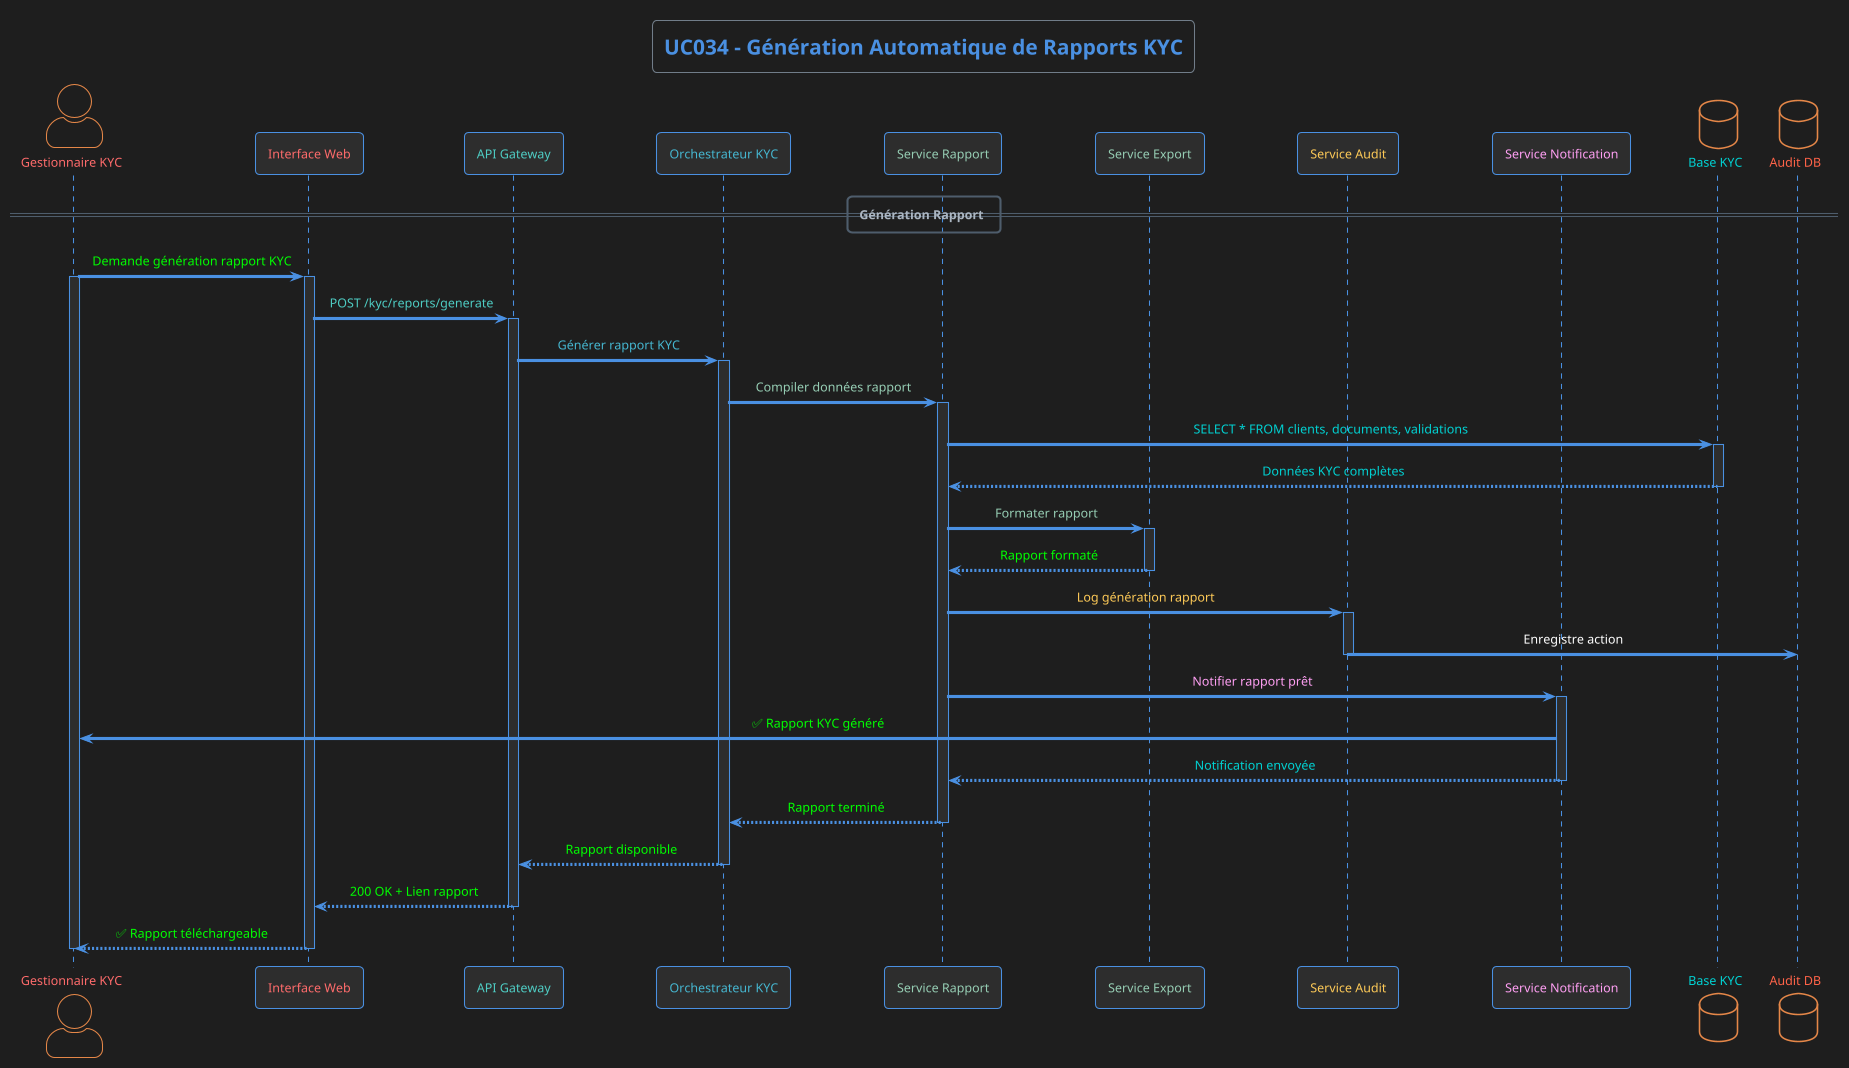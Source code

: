 @startuml UC034
!theme superhero-outline
skinparam backgroundColor #1e1e1e
skinparam actorStyle awesome
skinparam participant {
    BackgroundColor #2d2d2d
    BorderColor #4a90e2
    FontColor #ffffff
}
skinparam sequence {
    ArrowColor #4a90e2
    LifeLineBackgroundColor #2d2d2d
    LifeLineBorderColor #4a90e2
    MessageAlignment center
}

title <color:#4a90e2>UC034 - Génération Automatique de Rapports KYC</color>

actor "<color:#ff6b6b>Gestionnaire KYC</color>" as Gestionnaire
participant "<color:#ff6b6b>Interface Web</color>" as WebUI
participant "<color:#4ecdc4>API Gateway</color>" as Gateway
participant "<color:#45b7d1>Orchestrateur KYC</color>" as Orchestrator
participant "<color:#96ceb4>Service Rapport</color>" as ReportService
participant "<color:#96ceb4>Service Export</color>" as ExportService
participant "<color:#feca57>Service Audit</color>" as AuditService
participant "<color:#ff9ff3>Service Notification</color>" as NotificationService
database "<color:#00d2d3>Base KYC</color>" as KYCDB
database "<color:#ff6348>Audit DB</color>" as AuditDB

== Génération Rapport ==

Gestionnaire -> WebUI : <color:#00ff00>Demande génération rapport KYC</color>
activate Gestionnaire
activate WebUI
WebUI -> Gateway : <color:#4ecdc4>POST /kyc/reports/generate</color>
activate Gateway
Gateway -> Orchestrator : <color:#45b7d1>Générer rapport KYC</color>
activate Orchestrator

Orchestrator -> ReportService : <color:#96ceb4>Compiler données rapport</color>
activate ReportService
ReportService -> KYCDB : <color:#00d2d3>SELECT * FROM clients, documents, validations</color>
activate KYCDB
KYCDB --> ReportService : <color:#00d2d3>Données KYC complètes</color>
deactivate KYCDB

ReportService -> ExportService : <color:#96ceb4>Formater rapport</color>
activate ExportService
ExportService --> ReportService : <color:#00ff00>Rapport formaté</color>
deactivate ExportService

ReportService -> AuditService : <color:#feca57>Log génération rapport</color>
activate AuditService
AuditService -> AuditDB : Enregistre action
deactivate AuditService

ReportService -> NotificationService : <color:#ff9ff3>Notifier rapport prêt</color>
activate NotificationService
NotificationService -> Gestionnaire : <color:#00ff00>✅ Rapport KYC généré</color>
NotificationService --> ReportService : <color:#00d2d3>Notification envoyée</color>
deactivate NotificationService

ReportService --> Orchestrator : <color:#00ff00>Rapport terminé</color>
deactivate ReportService
Orchestrator --> Gateway : <color:#00ff00>Rapport disponible</color>
deactivate Orchestrator
Gateway --> WebUI : <color:#00ff00>200 OK + Lien rapport</color>
deactivate Gateway
WebUI --> Gestionnaire : <color:#00ff00>✅ Rapport téléchargeable</color>
deactivate WebUI
deactivate Gestionnaire

@enduml
